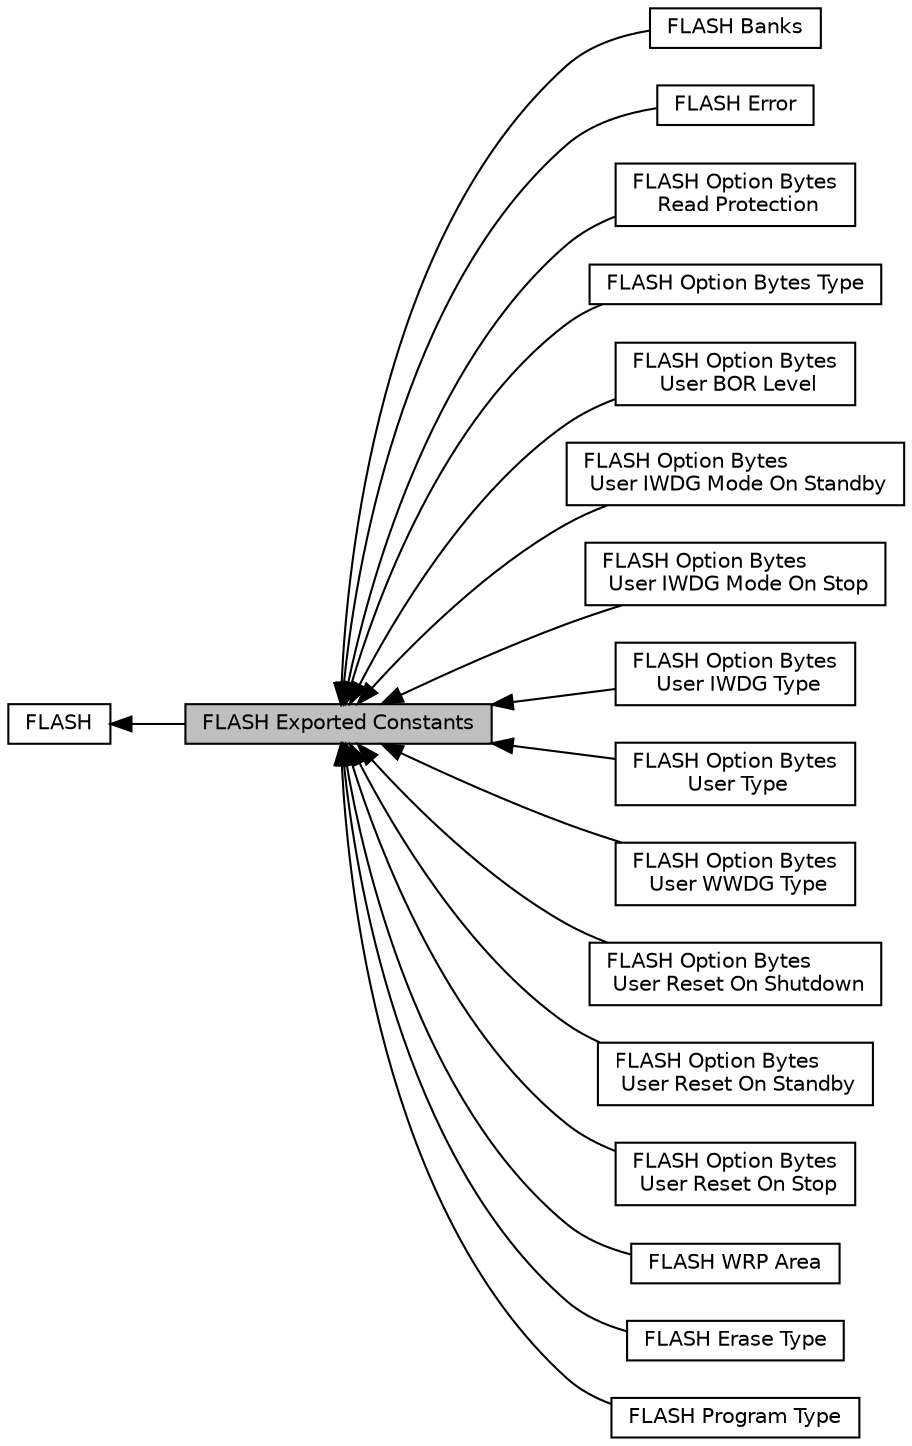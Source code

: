 digraph "FLASH Exported Constants"
{
  edge [fontname="Helvetica",fontsize="10",labelfontname="Helvetica",labelfontsize="10"];
  node [fontname="Helvetica",fontsize="10",shape=box];
  rankdir=LR;
  Node2 [label="FLASH",height=0.2,width=0.4,color="black", fillcolor="white", style="filled",URL="$group___f_l_a_s_h.html",tooltip="FLASH HAL module driver."];
  Node5 [label="FLASH Banks",height=0.2,width=0.4,color="black", fillcolor="white", style="filled",URL="$group___f_l_a_s_h___banks.html",tooltip=" "];
  Node3 [label="FLASH Error",height=0.2,width=0.4,color="black", fillcolor="white", style="filled",URL="$group___f_l_a_s_h___error.html",tooltip=" "];
  Node1 [label="FLASH Exported Constants",height=0.2,width=0.4,color="black", fillcolor="grey75", style="filled", fontcolor="black",tooltip=" "];
  Node9 [label="FLASH Option Bytes\l Read Protection",height=0.2,width=0.4,color="black", fillcolor="white", style="filled",URL="$group___f_l_a_s_h___o_b___read___protection.html",tooltip=" "];
  Node7 [label="FLASH Option Bytes Type",height=0.2,width=0.4,color="black", fillcolor="white", style="filled",URL="$group___f_l_a_s_h___o_b___type.html",tooltip=" "];
  Node11 [label="FLASH Option Bytes\l User BOR Level",height=0.2,width=0.4,color="black", fillcolor="white", style="filled",URL="$group___f_l_a_s_h___o_b___u_s_e_r___b_o_r___l_e_v_e_l.html",tooltip=" "];
  Node17 [label="FLASH Option Bytes\l User IWDG Mode On Standby",height=0.2,width=0.4,color="black", fillcolor="white", style="filled",URL="$group___f_l_a_s_h___o_b___u_s_e_r___i_w_d_g___s_t_a_n_d_b_y.html",tooltip=" "];
  Node16 [label="FLASH Option Bytes\l User IWDG Mode On Stop",height=0.2,width=0.4,color="black", fillcolor="white", style="filled",URL="$group___f_l_a_s_h___o_b___u_s_e_r___i_w_d_g___s_t_o_p.html",tooltip=" "];
  Node15 [label="FLASH Option Bytes\l User IWDG Type",height=0.2,width=0.4,color="black", fillcolor="white", style="filled",URL="$group___f_l_a_s_h___o_b___u_s_e_r___i_w_d_g___s_w.html",tooltip=" "];
  Node10 [label="FLASH Option Bytes\l User Type",height=0.2,width=0.4,color="black", fillcolor="white", style="filled",URL="$group___f_l_a_s_h___o_b___u_s_e_r___type.html",tooltip=" "];
  Node18 [label="FLASH Option Bytes\l User WWDG Type",height=0.2,width=0.4,color="black", fillcolor="white", style="filled",URL="$group___f_l_a_s_h___o_b___u_s_e_r___w_w_d_g___s_w.html",tooltip=" "];
  Node14 [label="FLASH Option Bytes\l User Reset On Shutdown",height=0.2,width=0.4,color="black", fillcolor="white", style="filled",URL="$group___f_l_a_s_h___o_b___u_s_e_r__n_r_s_t___s_h_u_t_d_o_w_n.html",tooltip=" "];
  Node13 [label="FLASH Option Bytes\l User Reset On Standby",height=0.2,width=0.4,color="black", fillcolor="white", style="filled",URL="$group___f_l_a_s_h___o_b___u_s_e_r__n_r_s_t___s_t_a_n_d_b_y.html",tooltip=" "];
  Node12 [label="FLASH Option Bytes\l User Reset On Stop",height=0.2,width=0.4,color="black", fillcolor="white", style="filled",URL="$group___f_l_a_s_h___o_b___u_s_e_r__n_r_s_t___s_t_o_p.html",tooltip=" "];
  Node8 [label="FLASH WRP Area",height=0.2,width=0.4,color="black", fillcolor="white", style="filled",URL="$group___f_l_a_s_h___o_b___w_r_p___area.html",tooltip=" "];
  Node4 [label="FLASH Erase Type",height=0.2,width=0.4,color="black", fillcolor="white", style="filled",URL="$group___f_l_a_s_h___type___erase.html",tooltip=" "];
  Node6 [label="FLASH Program Type",height=0.2,width=0.4,color="black", fillcolor="white", style="filled",URL="$group___f_l_a_s_h___type___program.html",tooltip=" "];
  Node2->Node1 [shape=plaintext, dir="back", style="solid"];
  Node1->Node3 [shape=plaintext, dir="back", style="solid"];
  Node1->Node4 [shape=plaintext, dir="back", style="solid"];
  Node1->Node5 [shape=plaintext, dir="back", style="solid"];
  Node1->Node6 [shape=plaintext, dir="back", style="solid"];
  Node1->Node7 [shape=plaintext, dir="back", style="solid"];
  Node1->Node8 [shape=plaintext, dir="back", style="solid"];
  Node1->Node9 [shape=plaintext, dir="back", style="solid"];
  Node1->Node10 [shape=plaintext, dir="back", style="solid"];
  Node1->Node11 [shape=plaintext, dir="back", style="solid"];
  Node1->Node12 [shape=plaintext, dir="back", style="solid"];
  Node1->Node13 [shape=plaintext, dir="back", style="solid"];
  Node1->Node14 [shape=plaintext, dir="back", style="solid"];
  Node1->Node15 [shape=plaintext, dir="back", style="solid"];
  Node1->Node16 [shape=plaintext, dir="back", style="solid"];
  Node1->Node17 [shape=plaintext, dir="back", style="solid"];
  Node1->Node18 [shape=plaintext, dir="back", style="solid"];
}
